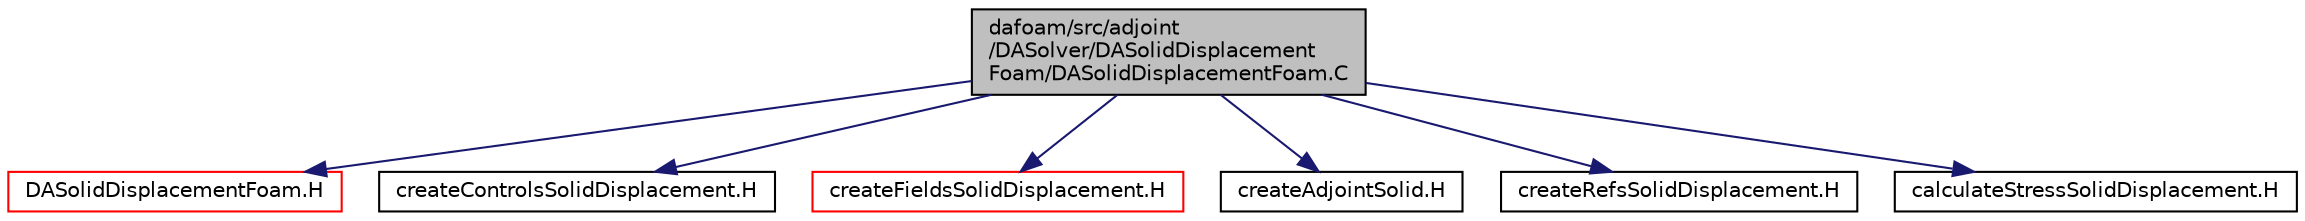 digraph "dafoam/src/adjoint/DASolver/DASolidDisplacementFoam/DASolidDisplacementFoam.C"
{
  bgcolor="transparent";
  edge [fontname="Helvetica",fontsize="10",labelfontname="Helvetica",labelfontsize="10"];
  node [fontname="Helvetica",fontsize="10",shape=record];
  Node0 [label="dafoam/src/adjoint\l/DASolver/DASolidDisplacement\lFoam/DASolidDisplacementFoam.C",height=0.2,width=0.4,color="black", fillcolor="grey75", style="filled", fontcolor="black"];
  Node0 -> Node1 [color="midnightblue",fontsize="10",style="solid",fontname="Helvetica"];
  Node1 [label="DASolidDisplacementFoam.H",height=0.2,width=0.4,color="red",URL="$DASolidDisplacementFoam_8H.html"];
  Node0 -> Node51 [color="midnightblue",fontsize="10",style="solid",fontname="Helvetica"];
  Node51 [label="createControlsSolidDisplacement.H",height=0.2,width=0.4,color="black",URL="$createControlsSolidDisplacement_8H.html"];
  Node0 -> Node52 [color="midnightblue",fontsize="10",style="solid",fontname="Helvetica"];
  Node52 [label="createFieldsSolidDisplacement.H",height=0.2,width=0.4,color="red",URL="$createFieldsSolidDisplacement_8H.html"];
  Node0 -> Node54 [color="midnightblue",fontsize="10",style="solid",fontname="Helvetica"];
  Node54 [label="createAdjointSolid.H",height=0.2,width=0.4,color="black",URL="$createAdjointSolid_8H.html"];
  Node0 -> Node55 [color="midnightblue",fontsize="10",style="solid",fontname="Helvetica"];
  Node55 [label="createRefsSolidDisplacement.H",height=0.2,width=0.4,color="black",URL="$createRefsSolidDisplacement_8H.html"];
  Node0 -> Node56 [color="midnightblue",fontsize="10",style="solid",fontname="Helvetica"];
  Node56 [label="calculateStressSolidDisplacement.H",height=0.2,width=0.4,color="black",URL="$calculateStressSolidDisplacement_8H.html"];
}
